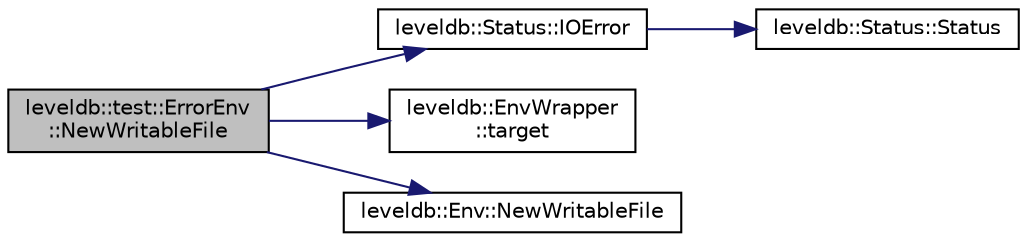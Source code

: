 digraph "leveldb::test::ErrorEnv::NewWritableFile"
{
  edge [fontname="Helvetica",fontsize="10",labelfontname="Helvetica",labelfontsize="10"];
  node [fontname="Helvetica",fontsize="10",shape=record];
  rankdir="LR";
  Node1 [label="leveldb::test::ErrorEnv\l::NewWritableFile",height=0.2,width=0.4,color="black", fillcolor="grey75", style="filled" fontcolor="black"];
  Node1 -> Node2 [color="midnightblue",fontsize="10",style="solid",fontname="Helvetica"];
  Node2 [label="leveldb::Status::IOError",height=0.2,width=0.4,color="black", fillcolor="white", style="filled",URL="$classleveldb_1_1_status.html#ada6143081d41803808f77287153f96b7"];
  Node2 -> Node3 [color="midnightblue",fontsize="10",style="solid",fontname="Helvetica"];
  Node3 [label="leveldb::Status::Status",height=0.2,width=0.4,color="black", fillcolor="white", style="filled",URL="$classleveldb_1_1_status.html#a941ec793179e81df3032a612cfe5039f"];
  Node1 -> Node4 [color="midnightblue",fontsize="10",style="solid",fontname="Helvetica"];
  Node4 [label="leveldb::EnvWrapper\l::target",height=0.2,width=0.4,color="black", fillcolor="white", style="filled",URL="$classleveldb_1_1_env_wrapper.html#a7b147ba21760b3545e757abcdc6dd9c5"];
  Node1 -> Node5 [color="midnightblue",fontsize="10",style="solid",fontname="Helvetica"];
  Node5 [label="leveldb::Env::NewWritableFile",height=0.2,width=0.4,color="black", fillcolor="white", style="filled",URL="$classleveldb_1_1_env.html#a4566194f3e82fede425fdb5bb355f7de"];
}
